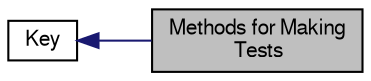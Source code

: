 digraph "Methods for Making Tests"
{
  edge [fontname="FreeSans",fontsize="10",labelfontname="FreeSans",labelfontsize="10"];
  node [fontname="FreeSans",fontsize="10",shape=record];
  rankdir=LR;
  Node0 [label="Methods for Making\l Tests",height=0.2,width=0.4,color="black", fillcolor="grey75", style="filled" fontcolor="black"];
  Node1 [label="Key",height=0.2,width=0.4,color="black", fillcolor="white", style="filled",URL="$group__key.html",tooltip="A Key is the essential class that encapsulates key name , value  and metainfo ."];
  Node1->Node0 [shape=plaintext, color="midnightblue", dir="back", style="solid"];
}
